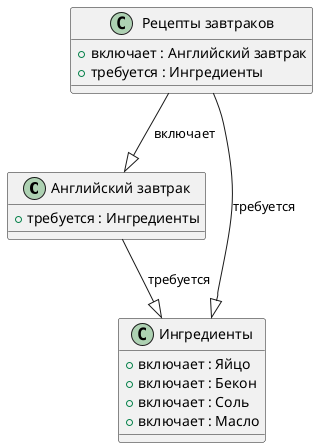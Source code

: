 @startuml
!define RECTANGLE class

RECTANGLE "Английский завтрак" {
  + требуется : Ингредиенты
}

RECTANGLE "Рецепты завтраков" {
  + включает : Английский завтрак
  + требуется : Ингредиенты
}

RECTANGLE "Ингредиенты" {
  + включает : Яйцо
  + включает : Бекон
  + включает : Соль
  + включает : Масло
}


"Английский завтрак" --|> "Ингредиенты" : требуется
"Рецепты завтраков" --|> "Английский завтрак" : включает
"Рецепты завтраков" --|> "Ингредиенты" : требуется

@enduml